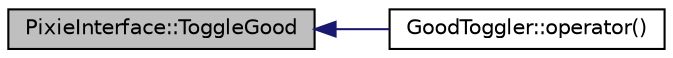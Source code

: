 digraph "PixieInterface::ToggleGood"
{
  edge [fontname="Helvetica",fontsize="10",labelfontname="Helvetica",labelfontsize="10"];
  node [fontname="Helvetica",fontsize="10",shape=record];
  rankdir="LR";
  Node1 [label="PixieInterface::ToggleGood",height=0.2,width=0.4,color="black", fillcolor="grey75", style="filled", fontcolor="black"];
  Node1 -> Node2 [dir="back",color="midnightblue",fontsize="10",style="solid",fontname="Helvetica"];
  Node2 [label="GoodToggler::operator()",height=0.2,width=0.4,color="black", fillcolor="white", style="filled",URL="$d2/dee/class_good_toggler.html#a9d0e33e2af3d0430c65f155e5c9004a5"];
}
